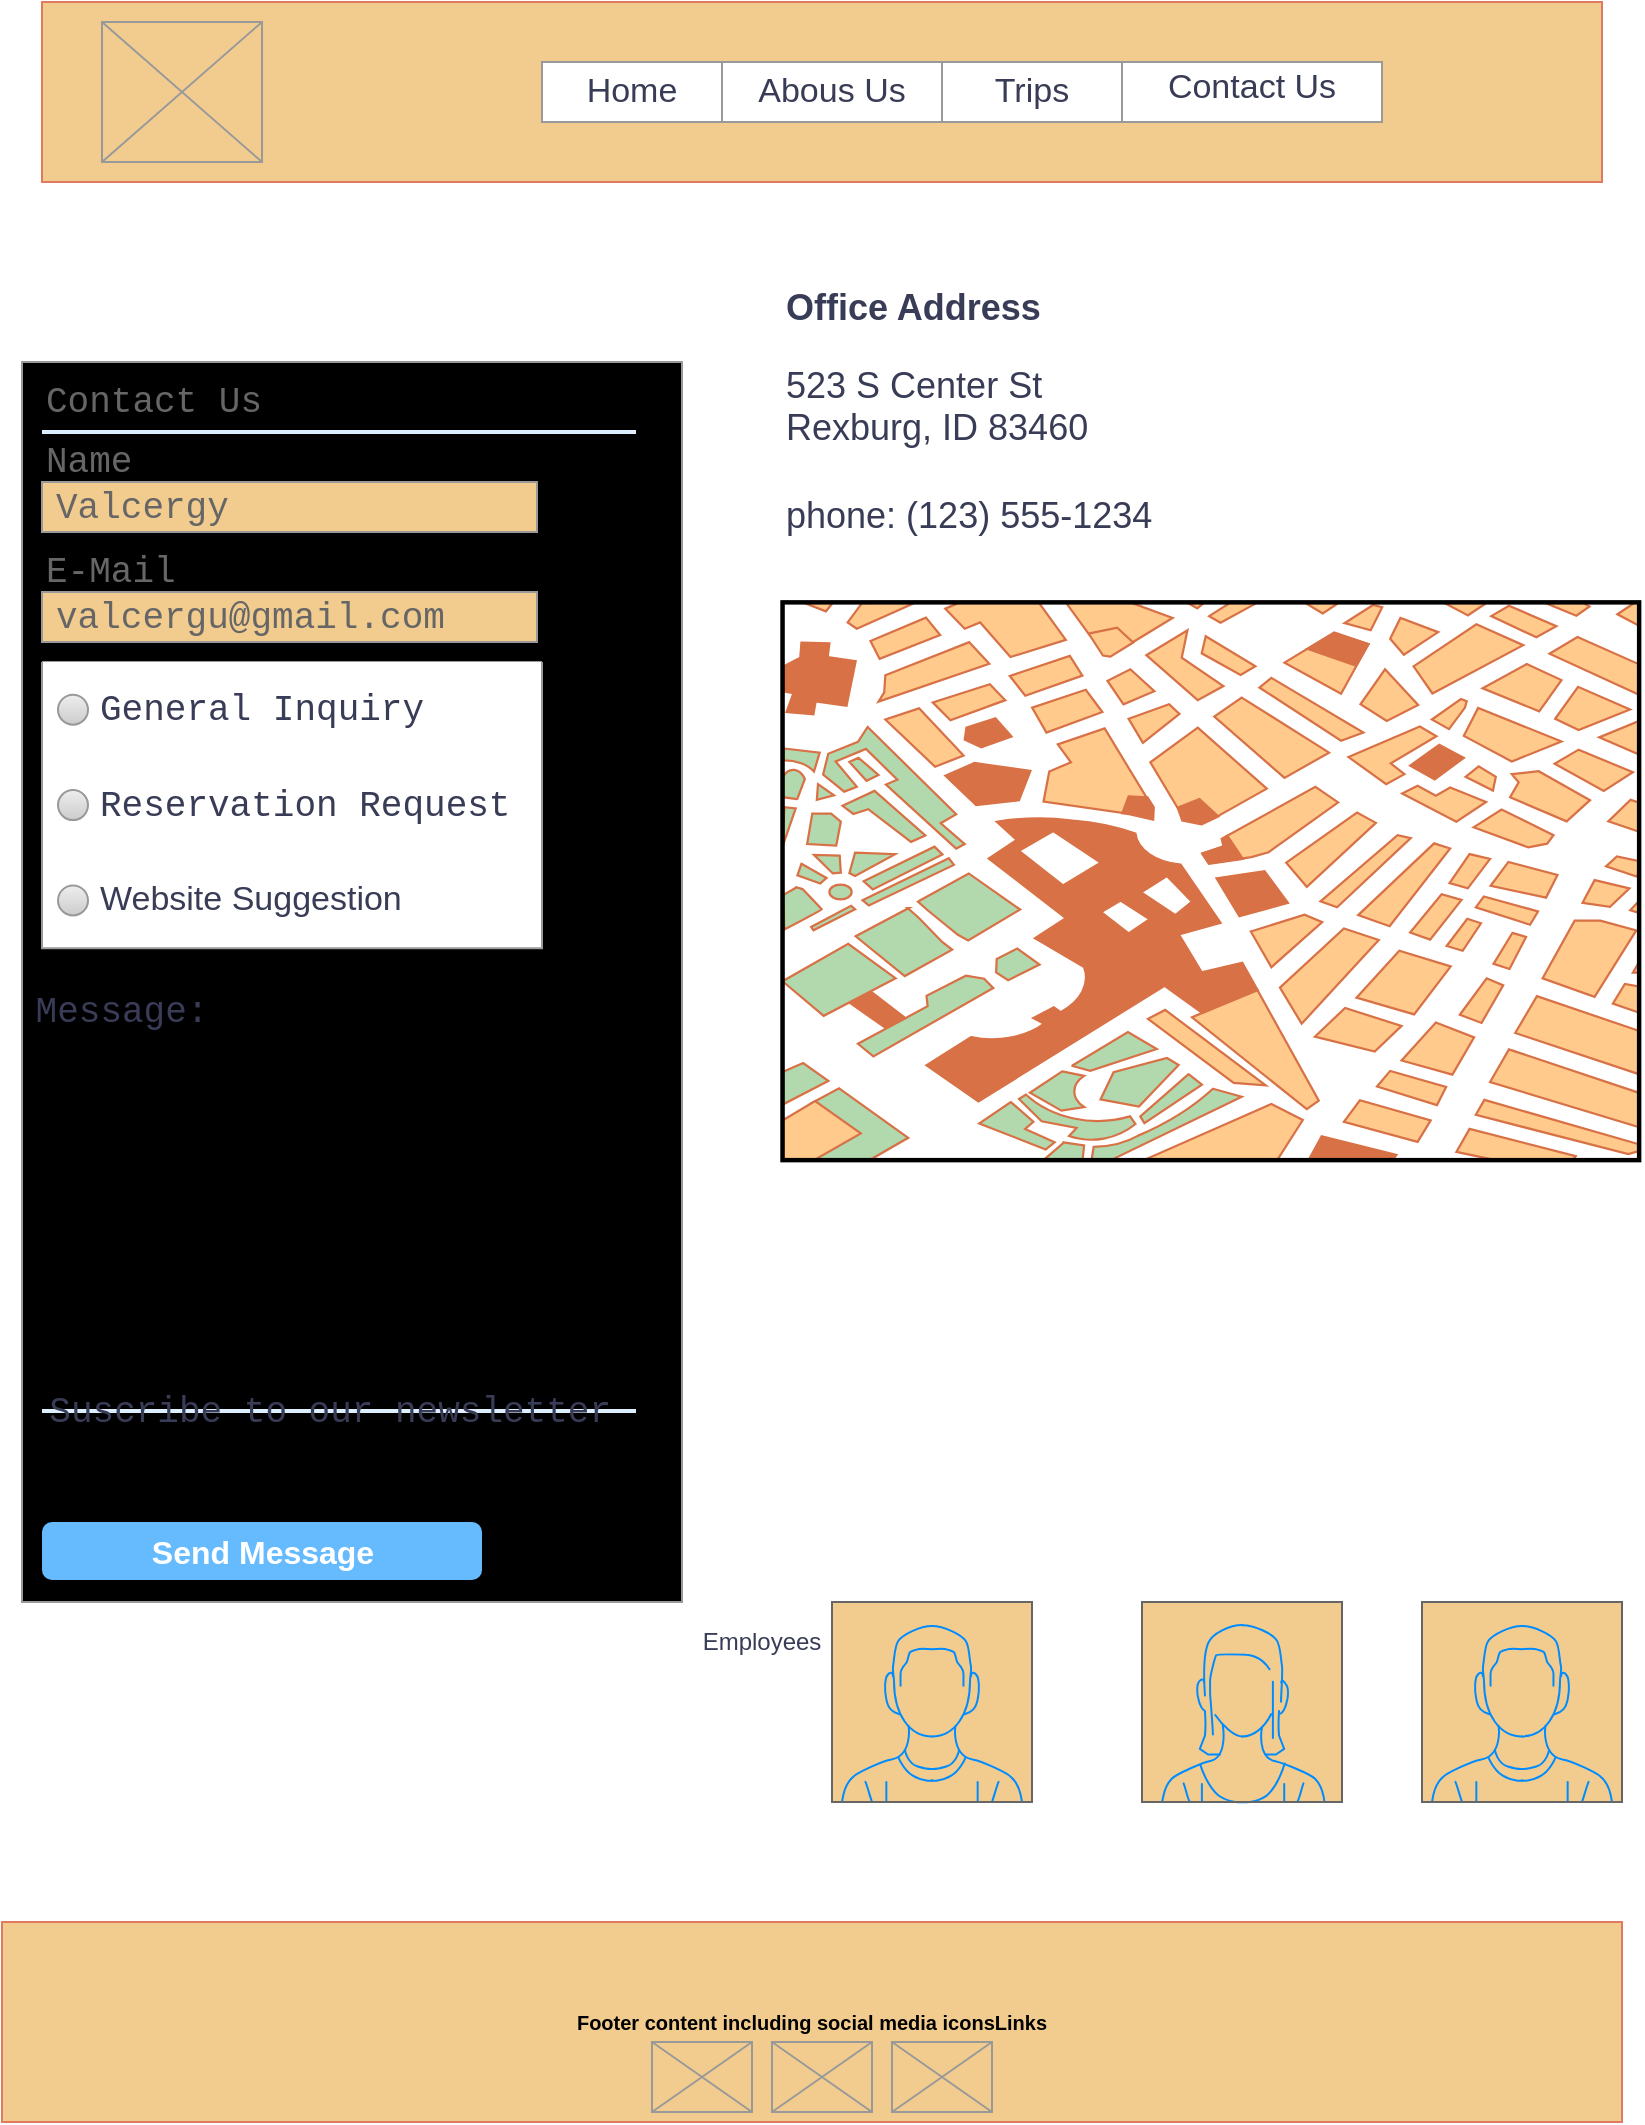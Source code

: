<mxfile version="26.0.15" pages="2">
  <diagram name="Page-1" id="F0a9ZSijTWrto23bqJ9x">
    <mxGraphModel dx="1034" dy="446" grid="1" gridSize="10" guides="1" tooltips="1" connect="1" arrows="1" fold="1" page="1" pageScale="1" pageWidth="850" pageHeight="1100" math="0" shadow="0">
      <root>
        <mxCell id="0" />
        <mxCell id="1" parent="0" />
        <mxCell id="xVKr9yr6u5Sa1HT3-dFN-95" value="" style="strokeWidth=1;shadow=0;dashed=0;align=center;html=1;shape=mxgraph.mockup.forms.rrect;rSize=0;strokeColor=#999999;fillColor=light-dark(#000000,#030303);fontColor=#393C56;" parent="1" vertex="1">
          <mxGeometry x="20" y="200" width="330" height="620" as="geometry" />
        </mxCell>
        <mxCell id="xVKr9yr6u5Sa1HT3-dFN-96" value="Contact Us" style="strokeWidth=1;shadow=0;dashed=0;align=center;html=1;shape=mxgraph.mockup.forms.anchor;fontSize=18;fontColor=#666666;align=left;resizeWidth=1;spacingLeft=0;strokeColor=#E07A5F;fillColor=#F2CC8F;fontFamily=Courier New;" parent="xVKr9yr6u5Sa1HT3-dFN-95" vertex="1">
          <mxGeometry width="165" height="20" relative="1" as="geometry">
            <mxPoint x="10" y="10" as="offset" />
          </mxGeometry>
        </mxCell>
        <mxCell id="xVKr9yr6u5Sa1HT3-dFN-97" value="" style="shape=line;strokeColor=#ddeeff;strokeWidth=2;html=1;resizeWidth=1;fontColor=#393C56;fillColor=#F2CC8F;fontFamily=Courier New;fontSize=18;" parent="xVKr9yr6u5Sa1HT3-dFN-95" vertex="1">
          <mxGeometry width="297" height="10" relative="1" as="geometry">
            <mxPoint x="10" y="30" as="offset" />
          </mxGeometry>
        </mxCell>
        <mxCell id="xVKr9yr6u5Sa1HT3-dFN-98" value="Name" style="strokeWidth=1;shadow=0;dashed=0;align=center;html=1;shape=mxgraph.mockup.forms.anchor;fontSize=18;fontColor=#666666;align=left;resizeWidth=1;spacingLeft=0;strokeColor=#E07A5F;fillColor=#F2CC8F;fontFamily=Courier New;" parent="xVKr9yr6u5Sa1HT3-dFN-95" vertex="1">
          <mxGeometry width="165" height="20" relative="1" as="geometry">
            <mxPoint x="10" y="40" as="offset" />
          </mxGeometry>
        </mxCell>
        <mxCell id="xVKr9yr6u5Sa1HT3-dFN-99" value="Valcergy" style="strokeWidth=1;shadow=0;dashed=0;align=center;html=1;shape=mxgraph.mockup.forms.rrect;rSize=0;strokeColor=#999999;fontColor=#666666;align=left;spacingLeft=5;resizeWidth=1;fillColor=light-dark(#F2CC8F,#121212);fontFamily=Courier New;fontSize=18;" parent="xVKr9yr6u5Sa1HT3-dFN-95" vertex="1">
          <mxGeometry width="247.5" height="25" relative="1" as="geometry">
            <mxPoint x="10" y="60" as="offset" />
          </mxGeometry>
        </mxCell>
        <mxCell id="xVKr9yr6u5Sa1HT3-dFN-100" value="E-Mail" style="strokeWidth=1;shadow=0;dashed=0;align=center;html=1;shape=mxgraph.mockup.forms.anchor;fontSize=18;fontColor=#666666;align=left;resizeWidth=1;spacingLeft=0;strokeColor=#E07A5F;fillColor=#F2CC8F;fontFamily=Courier New;" parent="xVKr9yr6u5Sa1HT3-dFN-95" vertex="1">
          <mxGeometry width="165" height="20" relative="1" as="geometry">
            <mxPoint x="10" y="95" as="offset" />
          </mxGeometry>
        </mxCell>
        <mxCell id="xVKr9yr6u5Sa1HT3-dFN-101" value="valcergu@gmail.com" style="strokeWidth=1;shadow=0;dashed=0;align=center;html=1;shape=mxgraph.mockup.forms.rrect;rSize=0;strokeColor=#999999;fontColor=#666666;align=left;spacingLeft=5;resizeWidth=1;fillColor=light-dark(#F2CC8F,#090909);fontFamily=Courier New;fontSize=18;" parent="xVKr9yr6u5Sa1HT3-dFN-95" vertex="1">
          <mxGeometry width="247.5" height="25" relative="1" as="geometry">
            <mxPoint x="10" y="115" as="offset" />
          </mxGeometry>
        </mxCell>
        <mxCell id="xVKr9yr6u5Sa1HT3-dFN-104" value="Suscribe to our newsletter&amp;nbsp;" style="shape=line;strokeColor=#ddeeff;strokeWidth=2;html=1;resizeWidth=1;fontColor=#393C56;fillColor=#F2CC8F;fontFamily=Courier New;fontSize=18;" parent="xVKr9yr6u5Sa1HT3-dFN-95" vertex="1">
          <mxGeometry y="1" width="297" height="31" relative="1" as="geometry">
            <mxPoint x="10" y="-111" as="offset" />
          </mxGeometry>
        </mxCell>
        <mxCell id="xVKr9yr6u5Sa1HT3-dFN-106" value="Send Message" style="strokeWidth=1;shadow=0;dashed=0;align=center;html=1;shape=mxgraph.mockup.forms.rrect;rSize=5;strokeColor=none;fontColor=#ffffff;fillColor=#66bbff;fontSize=16;fontStyle=1;" parent="xVKr9yr6u5Sa1HT3-dFN-95" vertex="1">
          <mxGeometry y="1" width="220" height="29" relative="1" as="geometry">
            <mxPoint x="10" y="-40" as="offset" />
          </mxGeometry>
        </mxCell>
        <mxCell id="xVKr9yr6u5Sa1HT3-dFN-108" value="" style="swimlane;strokeColor=#999999;swimlaneFillColor=#FFFFFF;fillColor=#ffffff;fontColor=#666666;fontStyle=0;childLayout=stackLayout;horizontal=1;startSize=0;horizontalStack=0;resizeParent=1;resizeParentMax=0;resizeLast=0;collapsible=0;marginBottom=0;whiteSpace=wrap;html=1;" parent="xVKr9yr6u5Sa1HT3-dFN-95" vertex="1">
          <mxGeometry x="10" y="149.998" width="250" height="143.077" as="geometry" />
        </mxCell>
        <mxCell id="xVKr9yr6u5Sa1HT3-dFN-109" value="General Inquiry" style="text;strokeColor=none;align=left;verticalAlign=middle;spacingLeft=27;spacingRight=10;overflow=hidden;points=[[0,0.5],[1,0.5]];portConstraint=eastwest;rotatable=0;whiteSpace=wrap;html=1;fillColor=none;fontColor=#393C56;fontSize=18;fontFamily=Courier New;" parent="xVKr9yr6u5Sa1HT3-dFN-108" vertex="1">
          <mxGeometry width="250" height="47.692" as="geometry" />
        </mxCell>
        <mxCell id="xVKr9yr6u5Sa1HT3-dFN-110" value="" style="shape=ellipse;resizable=0;fillColor=#EEEEEE;strokeColor=#999999;gradientColor=#cccccc;html=1;fontColor=#393C56;fontFamily=Courier New;fontSize=18;" parent="xVKr9yr6u5Sa1HT3-dFN-109" vertex="1">
          <mxGeometry y="0.5" width="15" height="15" relative="1" as="geometry">
            <mxPoint x="8" y="-7.5" as="offset" />
          </mxGeometry>
        </mxCell>
        <mxCell id="xVKr9yr6u5Sa1HT3-dFN-111" value="Reservation Request" style="text;strokeColor=none;align=left;verticalAlign=middle;spacingLeft=27;spacingRight=10;overflow=hidden;points=[[0,0.5],[1,0.5]];portConstraint=eastwest;rotatable=0;whiteSpace=wrap;html=1;rSize=5;fillColor=none;fontColor=#393C56;fontSize=18;fontFamily=Courier New;" parent="xVKr9yr6u5Sa1HT3-dFN-108" vertex="1">
          <mxGeometry y="47.692" width="250" height="47.692" as="geometry" />
        </mxCell>
        <mxCell id="xVKr9yr6u5Sa1HT3-dFN-112" value="" style="shape=ellipse;resizable=0;fillColor=#EEEEEE;strokeColor=#999999;gradientColor=#cccccc;html=1;fontColor=#393C56;fontFamily=Courier New;fontSize=18;" parent="xVKr9yr6u5Sa1HT3-dFN-111" vertex="1">
          <mxGeometry y="0.5" width="15" height="15" relative="1" as="geometry">
            <mxPoint x="8" y="-7.5" as="offset" />
          </mxGeometry>
        </mxCell>
        <mxCell id="xVKr9yr6u5Sa1HT3-dFN-118" value="Website Suggestion" style="text;strokeColor=none;align=left;verticalAlign=middle;spacingLeft=27;spacingRight=10;overflow=hidden;points=[[0,0.5],[1,0.5]];portConstraint=eastwest;rotatable=0;whiteSpace=wrap;html=1;rSize=5;fillColor=none;fontColor=#393C56;fontSize=17;" parent="xVKr9yr6u5Sa1HT3-dFN-108" vertex="1">
          <mxGeometry y="95.385" width="250" height="47.692" as="geometry" />
        </mxCell>
        <mxCell id="xVKr9yr6u5Sa1HT3-dFN-119" value="" style="shape=ellipse;resizable=0;fillColor=#EEEEEE;strokeColor=#999999;gradientColor=#cccccc;html=1;fontColor=#393C56;fontFamily=Courier New;fontSize=18;" parent="xVKr9yr6u5Sa1HT3-dFN-118" vertex="1">
          <mxGeometry y="0.5" width="15" height="15" relative="1" as="geometry">
            <mxPoint x="8" y="-7.5" as="offset" />
          </mxGeometry>
        </mxCell>
        <mxCell id="xVKr9yr6u5Sa1HT3-dFN-127" value="&lt;font face=&quot;Courier New&quot; style=&quot;font-size: 18px;&quot;&gt;Message:&lt;/font&gt;" style="text;html=1;align=center;verticalAlign=middle;whiteSpace=wrap;rounded=0;fontColor=#393C56;" parent="xVKr9yr6u5Sa1HT3-dFN-95" vertex="1">
          <mxGeometry x="10" y="310" width="80" height="30" as="geometry" />
        </mxCell>
        <mxCell id="xVKr9yr6u5Sa1HT3-dFN-132" value="" style="rounded=0;whiteSpace=wrap;html=1;strokeColor=light-dark(#000000,#351FFF);fontColor=#393C56;fillColor=light-dark(#000000,#030303);" parent="xVKr9yr6u5Sa1HT3-dFN-95" vertex="1">
          <mxGeometry x="10" y="340.004" width="300" height="157.875" as="geometry" />
        </mxCell>
        <mxCell id="xVKr9yr6u5Sa1HT3-dFN-122" value="" style="verticalLabelPosition=bottom;shadow=0;dashed=0;align=center;html=1;verticalAlign=top;strokeWidth=1;shape=mxgraph.mockup.misc.map;strokeColor=#E07A5F;fontColor=#393C56;fillColor=#F2CC8F;" parent="1" vertex="1">
          <mxGeometry x="400" y="320" width="430" height="280" as="geometry" />
        </mxCell>
        <mxCell id="xVKr9yr6u5Sa1HT3-dFN-123" value="&lt;h1 style=&quot;margin-top: 0px;&quot;&gt;&lt;font style=&quot;font-size: 18px;&quot;&gt;Office Address&lt;/font&gt;&lt;/h1&gt;&lt;div&gt;&lt;font style=&quot;font-size: 18px;&quot;&gt;523 S Center St&lt;/font&gt;&lt;/div&gt;&lt;div&gt;&lt;font style=&quot;font-size: 18px;&quot;&gt;Rexburg, ID 83460&lt;/font&gt;&lt;/div&gt;&lt;div&gt;&lt;font style=&quot;font-size: 18px;&quot;&gt;&lt;br&gt;&lt;/font&gt;&lt;/div&gt;&lt;div&gt;&lt;font style=&quot;font-size: 18px;&quot;&gt;phone: (123) 555-1234&lt;/font&gt;&lt;/div&gt;" style="text;html=1;whiteSpace=wrap;overflow=hidden;rounded=0;fontColor=#393C56;" parent="1" vertex="1">
          <mxGeometry x="400" y="150" width="260" height="140" as="geometry" />
        </mxCell>
        <mxCell id="xVKr9yr6u5Sa1HT3-dFN-124" value="" style="verticalLabelPosition=bottom;shadow=0;dashed=0;align=center;html=1;verticalAlign=top;strokeWidth=1;shape=mxgraph.mockup.containers.userMale;strokeColor=#666666;strokeColor2=#008cff;fontColor=#393C56;fillColor=light-dark(#F2CC8F,#FBBAFF);" parent="1" vertex="1">
          <mxGeometry x="425" y="820" width="100" height="100" as="geometry" />
        </mxCell>
        <mxCell id="xVKr9yr6u5Sa1HT3-dFN-125" value="" style="verticalLabelPosition=bottom;shadow=0;dashed=0;align=center;html=1;verticalAlign=top;strokeWidth=1;shape=mxgraph.mockup.containers.userFemale;strokeColor=#666666;strokeColor2=#008cff;fontColor=#393C56;fillColor=light-dark(#F2CC8F,#FFACF4);" parent="1" vertex="1">
          <mxGeometry x="580" y="820" width="100" height="100" as="geometry" />
        </mxCell>
        <mxCell id="xVKr9yr6u5Sa1HT3-dFN-126" value="" style="verticalLabelPosition=bottom;shadow=0;dashed=0;align=center;html=1;verticalAlign=top;strokeWidth=1;shape=mxgraph.mockup.containers.userMale;strokeColor=#666666;strokeColor2=#008cff;fontColor=#393C56;fillColor=light-dark(#F2CC8F,#FFD1F8);" parent="1" vertex="1">
          <mxGeometry x="720" y="820" width="100" height="100" as="geometry" />
        </mxCell>
        <mxCell id="xVKr9yr6u5Sa1HT3-dFN-133" value="Employees" style="text;html=1;align=center;verticalAlign=middle;whiteSpace=wrap;rounded=0;fontColor=#393C56;" parent="1" vertex="1">
          <mxGeometry x="360" y="820" width="60" height="40" as="geometry" />
        </mxCell>
        <mxCell id="GMf8llo1THZVuI4ThK8o-2" value="" style="group" vertex="1" connectable="0" parent="1">
          <mxGeometry x="30" y="20" width="780" height="90" as="geometry" />
        </mxCell>
        <mxCell id="xVKr9yr6u5Sa1HT3-dFN-73" value="" style="rounded=0;whiteSpace=wrap;html=1;fillColor=light-dark(#F2CC8F,#FFACE3);fontColor=#393C56;strokeColor=light-dark(#E07A5F,#FFA5EB);labelBackgroundColor=none;" parent="GMf8llo1THZVuI4ThK8o-2" vertex="1">
          <mxGeometry width="780" height="90" as="geometry" />
        </mxCell>
        <mxCell id="xVKr9yr6u5Sa1HT3-dFN-76" value="" style="swimlane;shape=mxgraph.bootstrap.anchor;strokeColor=#999999;fillColor=#ffffff;fontColor=#666666;childLayout=stackLayout;horizontal=0;startSize=0;horizontalStack=1;resizeParent=1;resizeParentMax=0;resizeLast=0;collapsible=0;marginBottom=0;whiteSpace=wrap;html=1;" parent="GMf8llo1THZVuI4ThK8o-2" vertex="1">
          <mxGeometry x="250" y="30" width="420" height="30" as="geometry" />
        </mxCell>
        <mxCell id="xVKr9yr6u5Sa1HT3-dFN-77" value="Home" style="text;strokeColor=inherit;align=center;verticalAlign=middle;spacingLeft=10;spacingRight=10;overflow=hidden;points=[[0,0.5],[1,0.5]];portConstraint=eastwest;rotatable=0;whiteSpace=wrap;html=1;fillColor=inherit;fontColor=#393C56;fontSize=17;" parent="xVKr9yr6u5Sa1HT3-dFN-76" vertex="1">
          <mxGeometry width="90" height="30" as="geometry" />
        </mxCell>
        <mxCell id="xVKr9yr6u5Sa1HT3-dFN-78" value="Abous Us" style="text;strokeColor=inherit;align=center;verticalAlign=middle;spacingLeft=10;spacingRight=10;overflow=hidden;points=[[0,0.5],[1,0.5]];portConstraint=eastwest;rotatable=0;whiteSpace=wrap;html=1;fillColor=inherit;fontColor=#393C56;fontSize=17;" parent="xVKr9yr6u5Sa1HT3-dFN-76" vertex="1">
          <mxGeometry x="90" width="110" height="30" as="geometry" />
        </mxCell>
        <mxCell id="xVKr9yr6u5Sa1HT3-dFN-79" value="Trips" style="text;strokeColor=inherit;align=center;verticalAlign=middle;spacingLeft=10;spacingRight=10;overflow=hidden;points=[[0,0.5],[1,0.5]];portConstraint=eastwest;rotatable=0;whiteSpace=wrap;html=1;fillColor=inherit;fontColor=#393C56;fontSize=17;" parent="xVKr9yr6u5Sa1HT3-dFN-76" vertex="1">
          <mxGeometry x="200" width="90" height="30" as="geometry" />
        </mxCell>
        <mxCell id="xVKr9yr6u5Sa1HT3-dFN-80" value="Contact Us&lt;div&gt;&lt;br&gt;&lt;/div&gt;" style="text;strokeColor=inherit;align=center;verticalAlign=middle;spacingLeft=10;spacingRight=10;overflow=hidden;points=[[0,0.5],[1,0.5]];portConstraint=eastwest;rotatable=0;whiteSpace=wrap;html=1;fillColor=inherit;fontColor=#393C56;fontSize=17;" parent="xVKr9yr6u5Sa1HT3-dFN-76" vertex="1">
          <mxGeometry x="290" width="130" height="30" as="geometry" />
        </mxCell>
        <mxCell id="xVKr9yr6u5Sa1HT3-dFN-91" value="" style="verticalLabelPosition=bottom;shadow=0;dashed=0;align=center;html=1;verticalAlign=top;strokeWidth=1;shape=mxgraph.mockup.graphics.simpleIcon;strokeColor=#999999;fontColor=#393C56;fillColor=light-dark(#F2CC8F,#040404);" parent="GMf8llo1THZVuI4ThK8o-2" vertex="1">
          <mxGeometry x="30" y="10" width="80" height="70" as="geometry" />
        </mxCell>
        <mxCell id="nHwyJXWA93hQnR9qDRQE-3" value="" style="group" vertex="1" connectable="0" parent="1">
          <mxGeometry x="10" y="980" width="810" height="100" as="geometry" />
        </mxCell>
        <mxCell id="xVKr9yr6u5Sa1HT3-dFN-84" value="&lt;div&gt;&lt;b&gt;Footer content including social media iconsLinks&lt;/b&gt;&lt;/div&gt;" style="rounded=0;whiteSpace=wrap;html=1;strokeColor=#E07A5F;fontColor=light-dark(#000000,#030303);fillColor=light-dark(#F2CC8F,#FF99FF);fontSize=10;" parent="nHwyJXWA93hQnR9qDRQE-3" vertex="1">
          <mxGeometry width="810" height="100" as="geometry" />
        </mxCell>
        <mxCell id="GMf8llo1THZVuI4ThK8o-1" value="" style="group" vertex="1" connectable="0" parent="nHwyJXWA93hQnR9qDRQE-3">
          <mxGeometry x="325" y="60" width="170" height="35" as="geometry" />
        </mxCell>
        <mxCell id="xVKr9yr6u5Sa1HT3-dFN-88" value="" style="verticalLabelPosition=bottom;shadow=0;dashed=0;align=center;html=1;verticalAlign=top;strokeWidth=1;shape=mxgraph.mockup.graphics.simpleIcon;strokeColor=#999999;fontColor=#393C56;fillColor=light-dark(#F2CC8F,#0D0D0D);" parent="GMf8llo1THZVuI4ThK8o-1" vertex="1">
          <mxGeometry x="60" width="50" height="35" as="geometry" />
        </mxCell>
        <mxCell id="xVKr9yr6u5Sa1HT3-dFN-89" value="" style="verticalLabelPosition=bottom;shadow=0;dashed=0;align=center;html=1;verticalAlign=top;strokeWidth=1;shape=mxgraph.mockup.graphics.simpleIcon;strokeColor=#999999;fontColor=#393C56;fillColor=light-dark(#F2CC8F,#1A1A1A);" parent="GMf8llo1THZVuI4ThK8o-1" vertex="1">
          <mxGeometry width="50" height="35" as="geometry" />
        </mxCell>
        <mxCell id="xVKr9yr6u5Sa1HT3-dFN-90" value="" style="verticalLabelPosition=bottom;shadow=0;dashed=0;align=center;html=1;verticalAlign=top;strokeWidth=1;shape=mxgraph.mockup.graphics.simpleIcon;strokeColor=#999999;fontColor=#393C56;fillColor=light-dark(#F2CC8F,#060606);" parent="GMf8llo1THZVuI4ThK8o-1" vertex="1">
          <mxGeometry x="120" width="50" height="35" as="geometry" />
        </mxCell>
      </root>
    </mxGraphModel>
  </diagram>
  <diagram id="KdjmpKtzzPMHThaQxwKI" name="trips">
    <mxGraphModel dx="1033" dy="446" grid="1" gridSize="10" guides="1" tooltips="1" connect="1" arrows="1" fold="1" page="1" pageScale="1" pageWidth="850" pageHeight="1100" math="0" shadow="0">
      <root>
        <mxCell id="0" />
        <mxCell id="1" parent="0" />
        <mxCell id="hFwgbDUfnu4IQPn4ebph-1" value="" style="group" vertex="1" connectable="0" parent="1">
          <mxGeometry x="30" y="20" width="780" height="90" as="geometry" />
        </mxCell>
        <mxCell id="hFwgbDUfnu4IQPn4ebph-2" value="" style="rounded=0;whiteSpace=wrap;html=1;fillColor=light-dark(#F2CC8F,#FFACE3);fontColor=#393C56;strokeColor=light-dark(#E07A5F,#FFA5EB);labelBackgroundColor=none;" vertex="1" parent="hFwgbDUfnu4IQPn4ebph-1">
          <mxGeometry width="780" height="90" as="geometry" />
        </mxCell>
        <mxCell id="hFwgbDUfnu4IQPn4ebph-3" value="" style="swimlane;shape=mxgraph.bootstrap.anchor;strokeColor=#999999;fillColor=#ffffff;fontColor=#666666;childLayout=stackLayout;horizontal=0;startSize=0;horizontalStack=1;resizeParent=1;resizeParentMax=0;resizeLast=0;collapsible=0;marginBottom=0;whiteSpace=wrap;html=1;" vertex="1" parent="hFwgbDUfnu4IQPn4ebph-1">
          <mxGeometry x="250" y="30" width="420" height="30" as="geometry" />
        </mxCell>
        <mxCell id="hFwgbDUfnu4IQPn4ebph-4" value="Home" style="text;strokeColor=inherit;align=center;verticalAlign=middle;spacingLeft=10;spacingRight=10;overflow=hidden;points=[[0,0.5],[1,0.5]];portConstraint=eastwest;rotatable=0;whiteSpace=wrap;html=1;fillColor=inherit;fontColor=#393C56;fontSize=17;" vertex="1" parent="hFwgbDUfnu4IQPn4ebph-3">
          <mxGeometry width="90" height="30" as="geometry" />
        </mxCell>
        <mxCell id="hFwgbDUfnu4IQPn4ebph-5" value="Abous Us" style="text;strokeColor=inherit;align=center;verticalAlign=middle;spacingLeft=10;spacingRight=10;overflow=hidden;points=[[0,0.5],[1,0.5]];portConstraint=eastwest;rotatable=0;whiteSpace=wrap;html=1;fillColor=inherit;fontColor=#393C56;fontSize=17;" vertex="1" parent="hFwgbDUfnu4IQPn4ebph-3">
          <mxGeometry x="90" width="110" height="30" as="geometry" />
        </mxCell>
        <mxCell id="hFwgbDUfnu4IQPn4ebph-6" value="Trips" style="text;strokeColor=inherit;align=center;verticalAlign=middle;spacingLeft=10;spacingRight=10;overflow=hidden;points=[[0,0.5],[1,0.5]];portConstraint=eastwest;rotatable=0;whiteSpace=wrap;html=1;fillColor=inherit;fontColor=#393C56;fontSize=17;" vertex="1" parent="hFwgbDUfnu4IQPn4ebph-3">
          <mxGeometry x="200" width="90" height="30" as="geometry" />
        </mxCell>
        <mxCell id="hFwgbDUfnu4IQPn4ebph-7" value="Contact Us&lt;div&gt;&lt;br&gt;&lt;/div&gt;" style="text;strokeColor=inherit;align=center;verticalAlign=middle;spacingLeft=10;spacingRight=10;overflow=hidden;points=[[0,0.5],[1,0.5]];portConstraint=eastwest;rotatable=0;whiteSpace=wrap;html=1;fillColor=inherit;fontColor=#393C56;fontSize=17;" vertex="1" parent="hFwgbDUfnu4IQPn4ebph-3">
          <mxGeometry x="290" width="130" height="30" as="geometry" />
        </mxCell>
        <mxCell id="hFwgbDUfnu4IQPn4ebph-8" value="" style="verticalLabelPosition=bottom;shadow=0;dashed=0;align=center;html=1;verticalAlign=top;strokeWidth=1;shape=mxgraph.mockup.graphics.simpleIcon;strokeColor=#999999;fontColor=#393C56;fillColor=light-dark(#F2CC8F,#040404);" vertex="1" parent="hFwgbDUfnu4IQPn4ebph-1">
          <mxGeometry x="30" y="10" width="80" height="70" as="geometry" />
        </mxCell>
        <mxCell id="82TyVXRPf8ZYdx59g4k8-1" value="" style="group" vertex="1" connectable="0" parent="1">
          <mxGeometry x="10" y="980" width="810" height="165" as="geometry" />
        </mxCell>
        <mxCell id="82TyVXRPf8ZYdx59g4k8-155" value="" style="group" vertex="1" connectable="0" parent="82TyVXRPf8ZYdx59g4k8-1">
          <mxGeometry x="10" y="10" width="810" height="110" as="geometry" />
        </mxCell>
        <mxCell id="82TyVXRPf8ZYdx59g4k8-2" value="&lt;div&gt;&lt;br&gt;&lt;/div&gt;&lt;div&gt;&lt;b style=&quot;background-color: transparent; color: light-dark(rgb(0, 0, 0), rgb(3, 3, 3));&quot;&gt;&lt;br&gt;&lt;/b&gt;&lt;/div&gt;&lt;div&gt;&lt;b style=&quot;background-color: transparent; color: light-dark(rgb(0, 0, 0), rgb(3, 3, 3));&quot;&gt;&lt;br&gt;&lt;/b&gt;&lt;/div&gt;&lt;div&gt;&lt;b style=&quot;background-color: transparent; color: light-dark(rgb(0, 0, 0), rgb(3, 3, 3));&quot;&gt;&lt;br&gt;&lt;/b&gt;&lt;/div&gt;&lt;div&gt;&lt;b style=&quot;background-color: transparent; color: light-dark(rgb(0, 0, 0), rgb(3, 3, 3));&quot;&gt;&lt;br&gt;&lt;/b&gt;&lt;/div&gt;&lt;div&gt;&lt;b style=&quot;background-color: transparent; color: light-dark(rgb(0, 0, 0), rgb(3, 3, 3));&quot;&gt;&lt;br&gt;&lt;/b&gt;&lt;/div&gt;&lt;div&gt;&lt;b&gt;Footer content including social media links&lt;/b&gt;&lt;/div&gt;" style="rounded=0;whiteSpace=wrap;html=1;strokeColor=#E07A5F;fontColor=light-dark(#000000,#030303);fillColor=light-dark(#F2CC8F,#FF99FF);fontSize=10;" vertex="1" parent="82TyVXRPf8ZYdx59g4k8-155">
          <mxGeometry y="10" width="810" height="110" as="geometry" />
        </mxCell>
        <mxCell id="82TyVXRPf8ZYdx59g4k8-8" value="" style="verticalLabelPosition=bottom;shadow=0;dashed=0;align=center;html=1;verticalAlign=top;strokeWidth=1;shape=mxgraph.mockup.graphics.simpleIcon;strokeColor=#999999;" vertex="1" parent="82TyVXRPf8ZYdx59g4k8-155">
          <mxGeometry x="480" y="30" width="50" height="39.83" as="geometry" />
        </mxCell>
        <mxCell id="82TyVXRPf8ZYdx59g4k8-142" value="" style="group" vertex="1" connectable="0" parent="82TyVXRPf8ZYdx59g4k8-155">
          <mxGeometry x="290" y="30" width="175" height="39.828" as="geometry" />
        </mxCell>
        <mxCell id="82TyVXRPf8ZYdx59g4k8-143" value="" style="verticalLabelPosition=bottom;shadow=0;dashed=0;align=center;html=1;verticalAlign=top;strokeWidth=1;shape=mxgraph.mockup.graphics.simpleIcon;strokeColor=#999999;fontColor=#393C56;fillColor=light-dark(#F2CC8F,#0D0D0D);" vertex="1" parent="82TyVXRPf8ZYdx59g4k8-142">
          <mxGeometry x="61.765" width="51.471" height="39.828" as="geometry" />
        </mxCell>
        <mxCell id="82TyVXRPf8ZYdx59g4k8-144" value="" style="verticalLabelPosition=bottom;shadow=0;dashed=0;align=center;html=1;verticalAlign=top;strokeWidth=1;shape=mxgraph.mockup.graphics.simpleIcon;strokeColor=#999999;fontColor=#393C56;fillColor=light-dark(#F2CC8F,#1A1A1A);" vertex="1" parent="82TyVXRPf8ZYdx59g4k8-142">
          <mxGeometry width="51.471" height="39.828" as="geometry" />
        </mxCell>
        <mxCell id="82TyVXRPf8ZYdx59g4k8-145" value="" style="verticalLabelPosition=bottom;shadow=0;dashed=0;align=center;html=1;verticalAlign=top;strokeWidth=1;shape=mxgraph.mockup.graphics.simpleIcon;strokeColor=#999999;fontColor=#393C56;fillColor=light-dark(#F2CC8F,#060606);" vertex="1" parent="82TyVXRPf8ZYdx59g4k8-142">
          <mxGeometry x="123.529" width="51.471" height="39.828" as="geometry" />
        </mxCell>
        <mxCell id="82TyVXRPf8ZYdx59g4k8-7" value="&lt;h1&gt;&lt;font style=&quot;font-size: 17px;&quot; face=&quot;Helvetica&quot;&gt;Have some great aventures with us!&lt;/font&gt;&lt;/h1&gt;" style="text;html=1;align=center;verticalAlign=middle;whiteSpace=wrap;rounded=0;" vertex="1" parent="1">
          <mxGeometry x="210" y="120" width="390" height="70" as="geometry" />
        </mxCell>
        <mxCell id="82TyVXRPf8ZYdx59g4k8-23" value="" style="strokeWidth=1;shadow=0;dashed=0;align=center;html=1;shape=mxgraph.mockup.forms.rrect;rSize=0;strokeColor=#999999;fillColor=#ffffff;" vertex="1" parent="1">
          <mxGeometry x="20" y="190" width="110" height="30" as="geometry" />
        </mxCell>
        <mxCell id="82TyVXRPf8ZYdx59g4k8-24" value="" style="strokeWidth=1;shadow=0;dashed=0;align=center;html=1;shape=mxgraph.mockup.forms.anchor;fontSize=12;fontColor=#666666;align=left;resizeWidth=1;spacingLeft=0;" vertex="1" parent="82TyVXRPf8ZYdx59g4k8-23">
          <mxGeometry width="55" height="20" relative="1" as="geometry">
            <mxPoint x="10" y="10" as="offset" />
          </mxGeometry>
        </mxCell>
        <mxCell id="82TyVXRPf8ZYdx59g4k8-26" value="" style="strokeWidth=1;shadow=0;dashed=0;align=center;html=1;shape=mxgraph.mockup.forms.anchor;fontSize=12;fontColor=#9999ff;align=left;spacingLeft=0;fontStyle=4;resizeWidth=1;" vertex="1" parent="82TyVXRPf8ZYdx59g4k8-23">
          <mxGeometry y="1" width="82.5" height="20" relative="1" as="geometry">
            <mxPoint x="10" y="-110" as="offset" />
          </mxGeometry>
        </mxCell>
        <mxCell id="82TyVXRPf8ZYdx59g4k8-27" value="" style="strokeWidth=1;shadow=0;dashed=0;align=center;html=1;shape=mxgraph.mockup.forms.anchor;fontSize=12;fontColor=#666666;align=left;spacingLeft=0;resizeWidth=1;" vertex="1" parent="82TyVXRPf8ZYdx59g4k8-23">
          <mxGeometry y="1" width="82.5" height="20" relative="1" as="geometry">
            <mxPoint x="10" y="-70" as="offset" />
          </mxGeometry>
        </mxCell>
        <mxCell id="82TyVXRPf8ZYdx59g4k8-28" value="&lt;font&gt;Contact Us&lt;/font&gt;" style="strokeWidth=1;shadow=0;dashed=0;align=center;html=1;shape=mxgraph.mockup.forms.rrect;rSize=5;strokeColor=none;fontColor=#ffffff;fillColor=#66bbff;fontSize=16;fontStyle=1;" vertex="1" parent="82TyVXRPf8ZYdx59g4k8-23">
          <mxGeometry y="1" width="110" height="30" relative="1" as="geometry">
            <mxPoint y="-30" as="offset" />
          </mxGeometry>
        </mxCell>
        <UserObject label="&lt;div&gt;&lt;font&gt;&lt;span&gt;&lt;br&gt;&lt;/span&gt;&lt;/font&gt;&lt;/div&gt;&lt;div&gt;&lt;span&gt;&lt;span&gt;Amazon adventure&lt;/span&gt;&lt;/span&gt;&lt;/div&gt;&lt;div&gt;&lt;font&gt;&lt;span&gt;&lt;br&gt;&lt;/span&gt;&lt;/font&gt;&lt;/div&gt;&lt;div&gt;&lt;font&gt;&lt;span&gt;&lt;br&gt;&lt;/span&gt;&lt;/font&gt;&lt;/div&gt;&lt;div&gt;&lt;font&gt;&lt;span&gt;&lt;br&gt;&lt;/span&gt;&lt;/font&gt;&lt;/div&gt;&lt;div&gt;&lt;font&gt;&lt;span&gt;&lt;br&gt;&lt;/span&gt;&lt;/font&gt;&lt;/div&gt;&lt;div&gt;&lt;font&gt;&lt;span&gt;&lt;br&gt;&lt;/span&gt;&lt;/font&gt;&lt;/div&gt;&lt;div&gt;&lt;font&gt;&lt;span&gt;&lt;br&gt;&lt;/span&gt;&lt;/font&gt;&lt;/div&gt;&lt;div&gt;&lt;font&gt;&lt;span&gt;&lt;br&gt;&lt;/span&gt;&lt;/font&gt;&lt;/div&gt;&lt;div&gt;&lt;font&gt;&lt;span&gt;&lt;br&gt;&lt;/span&gt;&lt;/font&gt;&lt;/div&gt;&lt;div&gt;&lt;br&gt;&lt;/div&gt;&lt;div&gt;&lt;br&gt;&lt;/div&gt;&lt;div&gt;&lt;br&gt;&lt;/div&gt;&lt;div&gt;&lt;br&gt;&lt;/div&gt;&lt;div&gt;&lt;br&gt;&lt;/div&gt;&lt;div&gt;&lt;br&gt;&lt;/div&gt;&lt;div&gt;&lt;br&gt;&lt;/div&gt;&lt;div&gt;&lt;font&gt;&lt;span&gt;&lt;br&gt;&lt;/span&gt;&lt;/font&gt;&lt;/div&gt;&lt;div&gt;&lt;font&gt;&lt;span&gt;&lt;br&gt;&lt;/span&gt;&lt;/font&gt;&lt;/div&gt;&lt;div&gt;&lt;font&gt;&lt;span&gt;&lt;br&gt;&lt;/span&gt;&lt;/font&gt;&lt;/div&gt;&lt;div&gt;&lt;font&gt;&lt;span&gt;Description of the trip including a summary&amp;nbsp;&lt;/span&gt;&lt;/font&gt;&lt;/div&gt;&lt;div&gt;&lt;font&gt;&lt;span&gt;about it, duration and price.&lt;/span&gt;&lt;/font&gt;&lt;/div&gt;" id="82TyVXRPf8ZYdx59g4k8-29">
          <mxCell style="shape=ext;double=1;rounded=0;whiteSpace=wrap;html=1;fontSize=10;fontStyle=3;fontFamily=Comic Sans MS;" vertex="1" parent="1">
            <mxGeometry x="20" y="230" width="360" height="310" as="geometry" />
          </mxCell>
        </UserObject>
        <UserObject label="&lt;div&gt;&lt;br&gt;&lt;/div&gt;&lt;div&gt;&lt;div&gt;&lt;font&gt;&lt;span&gt;&lt;br&gt;&lt;/span&gt;&lt;/font&gt;&lt;/div&gt;&lt;div&gt;&lt;font&gt;&lt;span&gt;Machu Picchu Trek&lt;/span&gt;&lt;/font&gt;&lt;/div&gt;&lt;div&gt;&lt;font&gt;&lt;span&gt;&lt;br&gt;&lt;/span&gt;&lt;/font&gt;&lt;/div&gt;&lt;div&gt;&lt;font&gt;&lt;span&gt;&lt;br&gt;&lt;/span&gt;&lt;/font&gt;&lt;/div&gt;&lt;div&gt;&lt;font&gt;&lt;span&gt;&lt;br&gt;&lt;/span&gt;&lt;/font&gt;&lt;/div&gt;&lt;div&gt;&lt;font&gt;&lt;span&gt;&lt;br&gt;&lt;/span&gt;&lt;/font&gt;&lt;/div&gt;&lt;div&gt;&lt;font&gt;&lt;span&gt;&lt;br&gt;&lt;/span&gt;&lt;/font&gt;&lt;/div&gt;&lt;div&gt;&lt;font&gt;&lt;span&gt;&lt;br&gt;&lt;/span&gt;&lt;/font&gt;&lt;/div&gt;&lt;div&gt;&lt;font&gt;&lt;span&gt;&lt;br&gt;&lt;/span&gt;&lt;/font&gt;&lt;/div&gt;&lt;div&gt;&lt;font&gt;&lt;span&gt;&lt;br&gt;&lt;/span&gt;&lt;/font&gt;&lt;/div&gt;&lt;div&gt;&lt;font&gt;&lt;span&gt;&lt;br&gt;&lt;/span&gt;&lt;/font&gt;&lt;/div&gt;&lt;div&gt;&lt;font&gt;&lt;span&gt;&lt;br&gt;&lt;/span&gt;&lt;/font&gt;&lt;/div&gt;&lt;div&gt;&lt;font&gt;&lt;span&gt;&lt;br&gt;&lt;/span&gt;&lt;/font&gt;&lt;/div&gt;&lt;div&gt;&lt;br&gt;&lt;/div&gt;&lt;div&gt;&lt;font&gt;&lt;span&gt;&lt;br&gt;&lt;/span&gt;&lt;/font&gt;&lt;/div&gt;&lt;div&gt;&lt;font&gt;&lt;span&gt;&lt;br&gt;&lt;/span&gt;&lt;/font&gt;&lt;/div&gt;&lt;div&gt;&lt;font&gt;&lt;span&gt;&lt;br&gt;&lt;/span&gt;&lt;/font&gt;&lt;/div&gt;&lt;div&gt;&lt;font&gt;&lt;span&gt;&lt;br&gt;&lt;/span&gt;&lt;/font&gt;&lt;/div&gt;&lt;div&gt;&lt;font&gt;&lt;span&gt;&lt;br&gt;&lt;/span&gt;&lt;/font&gt;&lt;/div&gt;&lt;div&gt;&lt;font&gt;&lt;span&gt;&lt;br&gt;&lt;/span&gt;&lt;/font&gt;&lt;/div&gt;&lt;div&gt;&lt;font&gt;&lt;span&gt;Description of the trip including a summary&amp;nbsp;&lt;/span&gt;&lt;/font&gt;&lt;/div&gt;&lt;div&gt;&lt;font&gt;&lt;span&gt;about it, duration and price.&lt;/span&gt;&lt;/font&gt;&lt;/div&gt;&lt;/div&gt;" id="82TyVXRPf8ZYdx59g4k8-30">
          <mxCell style="shape=ext;double=1;rounded=0;whiteSpace=wrap;html=1;fontSize=10;fontStyle=3;fontFamily=Comic Sans MS;" vertex="1" parent="1">
            <mxGeometry x="420" y="230" width="360" height="310" as="geometry" />
          </mxCell>
        </UserObject>
        <UserObject label="&lt;div&gt;&lt;span style=&quot;background-color: transparent; color: light-dark(rgb(0, 0, 0), rgb(255, 255, 255));&quot;&gt;African Safari&lt;/span&gt;&lt;/div&gt;&lt;div&gt;&lt;span style=&quot;background-color: transparent; color: light-dark(rgb(0, 0, 0), rgb(255, 255, 255));&quot;&gt;&lt;br&gt;&lt;/span&gt;&lt;/div&gt;&lt;div&gt;&lt;span style=&quot;background-color: transparent; color: light-dark(rgb(0, 0, 0), rgb(255, 255, 255));&quot;&gt;&lt;br&gt;&lt;/span&gt;&lt;/div&gt;&lt;div&gt;&lt;span style=&quot;background-color: transparent; color: light-dark(rgb(0, 0, 0), rgb(255, 255, 255));&quot;&gt;&lt;br&gt;&lt;/span&gt;&lt;/div&gt;&lt;div&gt;&lt;div&gt;&lt;font&gt;&lt;span&gt;&lt;br&gt;&lt;/span&gt;&lt;/font&gt;&lt;/div&gt;&lt;div&gt;&lt;font&gt;&lt;span&gt;&lt;br&gt;&lt;/span&gt;&lt;/font&gt;&lt;/div&gt;&lt;div&gt;&lt;font&gt;&lt;span&gt;&lt;br&gt;&lt;/span&gt;&lt;/font&gt;&lt;/div&gt;&lt;div&gt;&lt;font&gt;&lt;span&gt;&lt;br&gt;&lt;/span&gt;&lt;/font&gt;&lt;/div&gt;&lt;div&gt;&lt;font&gt;&lt;span&gt;&lt;br&gt;&lt;/span&gt;&lt;/font&gt;&lt;/div&gt;&lt;div&gt;&lt;font&gt;&lt;span&gt;&lt;br&gt;&lt;/span&gt;&lt;/font&gt;&lt;/div&gt;&lt;div&gt;&lt;font&gt;&lt;span&gt;&lt;br&gt;&lt;/span&gt;&lt;/font&gt;&lt;/div&gt;&lt;div&gt;&lt;font&gt;&lt;span&gt;&lt;br&gt;&lt;/span&gt;&lt;/font&gt;&lt;/div&gt;&lt;div&gt;&lt;font&gt;&lt;span&gt;&lt;br&gt;&lt;/span&gt;&lt;/font&gt;&lt;/div&gt;&lt;div&gt;&lt;font&gt;&lt;span&gt;&lt;br&gt;&lt;/span&gt;&lt;/font&gt;&lt;/div&gt;&lt;div&gt;&lt;font&gt;&lt;span&gt;&lt;br&gt;&lt;/span&gt;&lt;/font&gt;&lt;/div&gt;&lt;div&gt;&lt;font&gt;&lt;span&gt;&lt;br&gt;&lt;/span&gt;&lt;/font&gt;&lt;/div&gt;&lt;div&gt;&lt;font&gt;&lt;span&gt;&lt;br&gt;&lt;/span&gt;&lt;/font&gt;&lt;/div&gt;&lt;div&gt;&lt;font&gt;&lt;span&gt;&lt;br&gt;&lt;/span&gt;&lt;/font&gt;&lt;/div&gt;&lt;div&gt;&lt;font&gt;&lt;span&gt;&lt;br&gt;&lt;/span&gt;&lt;/font&gt;&lt;/div&gt;&lt;div&gt;&lt;font&gt;&lt;span&gt;&lt;br&gt;&lt;/span&gt;&lt;/font&gt;&lt;/div&gt;&lt;div&gt;&lt;font&gt;&lt;span&gt;Description of the trip including a summary&amp;nbsp;&lt;/span&gt;&lt;/font&gt;&lt;/div&gt;&lt;div&gt;&lt;font&gt;&lt;span&gt;about it, duration and price.&lt;/span&gt;&lt;/font&gt;&lt;/div&gt;&lt;/div&gt;" id="82TyVXRPf8ZYdx59g4k8-31">
          <mxCell style="shape=ext;double=1;rounded=0;whiteSpace=wrap;html=1;fontSize=10;fontStyle=3;fontFamily=Comic Sans MS;" vertex="1" parent="1">
            <mxGeometry x="10" y="570" width="360" height="340" as="geometry" />
          </mxCell>
        </UserObject>
        <mxCell id="82TyVXRPf8ZYdx59g4k8-34" value="" style="verticalLabelPosition=bottom;shadow=0;dashed=0;align=center;html=1;verticalAlign=top;strokeWidth=1;shape=mxgraph.mockup.graphics.simpleIcon;strokeColor=#999999;fontSize=10;fontStyle=3;fontFamily=Comic Sans MS;" vertex="1" parent="1">
          <mxGeometry x="60" y="630" width="260" height="200" as="geometry" />
        </mxCell>
        <mxCell id="82TyVXRPf8ZYdx59g4k8-35" value="" style="verticalLabelPosition=bottom;shadow=0;dashed=0;align=center;html=1;verticalAlign=top;strokeWidth=1;shape=mxgraph.mockup.graphics.simpleIcon;strokeColor=#999999;fontSize=10;fontStyle=3;fontFamily=Comic Sans MS;" vertex="1" parent="1">
          <mxGeometry x="500" y="300" width="220" height="180" as="geometry" />
        </mxCell>
        <mxCell id="82TyVXRPf8ZYdx59g4k8-36" value="" style="verticalLabelPosition=bottom;shadow=0;dashed=0;align=center;html=1;verticalAlign=top;strokeWidth=1;shape=mxgraph.mockup.graphics.simpleIcon;strokeColor=#999999;fontSize=10;fontStyle=3;fontFamily=Comic Sans MS;" vertex="1" parent="1">
          <mxGeometry x="80" y="290" width="240" height="180" as="geometry" />
        </mxCell>
        <mxCell id="82TyVXRPf8ZYdx59g4k8-153" value="" style="group" vertex="1" connectable="0" parent="1">
          <mxGeometry x="390" y="600" width="430" height="370" as="geometry" />
        </mxCell>
        <mxCell id="82TyVXRPf8ZYdx59g4k8-107" value="" style="shape=ext;double=1;rounded=0;whiteSpace=wrap;html=1;" vertex="1" parent="82TyVXRPf8ZYdx59g4k8-153">
          <mxGeometry width="430.0" height="370.0" as="geometry" />
        </mxCell>
        <mxCell id="82TyVXRPf8ZYdx59g4k8-108" value="Trip Name" style="shape=ext;double=1;rounded=0;whiteSpace=wrap;html=1;" vertex="1" parent="82TyVXRPf8ZYdx59g4k8-153">
          <mxGeometry width="92.143" height="44.848" as="geometry" />
        </mxCell>
        <mxCell id="82TyVXRPf8ZYdx59g4k8-109" value="Destination" style="shape=ext;double=1;rounded=0;whiteSpace=wrap;html=1;" vertex="1" parent="82TyVXRPf8ZYdx59g4k8-153">
          <mxGeometry x="92.143" width="81.905" height="44.848" as="geometry" />
        </mxCell>
        <mxCell id="82TyVXRPf8ZYdx59g4k8-110" value="Duration" style="shape=ext;double=1;rounded=0;whiteSpace=wrap;html=1;" vertex="1" parent="82TyVXRPf8ZYdx59g4k8-153">
          <mxGeometry x="174.048" width="71.667" height="44.848" as="geometry" />
        </mxCell>
        <mxCell id="82TyVXRPf8ZYdx59g4k8-111" value="Price" style="shape=ext;double=1;rounded=0;whiteSpace=wrap;html=1;" vertex="1" parent="82TyVXRPf8ZYdx59g4k8-153">
          <mxGeometry x="245.714" width="92.143" height="44.848" as="geometry" />
        </mxCell>
        <mxCell id="82TyVXRPf8ZYdx59g4k8-112" style="edgeStyle=orthogonalEdgeStyle;rounded=0;orthogonalLoop=1;jettySize=auto;html=1;exitX=0.5;exitY=1;exitDx=0;exitDy=0;entryX=0;entryY=0.75;entryDx=0;entryDy=0;" edge="1" parent="82TyVXRPf8ZYdx59g4k8-153" source="82TyVXRPf8ZYdx59g4k8-110" target="82TyVXRPf8ZYdx59g4k8-110">
          <mxGeometry relative="1" as="geometry" />
        </mxCell>
        <mxCell id="82TyVXRPf8ZYdx59g4k8-113" value="Difficulty" style="shape=ext;double=1;rounded=0;whiteSpace=wrap;html=1;" vertex="1" parent="82TyVXRPf8ZYdx59g4k8-153">
          <mxGeometry x="327.619" width="102.381" height="44.848" as="geometry" />
        </mxCell>
        <mxCell id="82TyVXRPf8ZYdx59g4k8-114" value="Amazon&amp;nbsp;&lt;div&gt;Adventure&lt;/div&gt;" style="shape=ext;double=1;rounded=0;whiteSpace=wrap;html=1;" vertex="1" parent="82TyVXRPf8ZYdx59g4k8-153">
          <mxGeometry y="44.848" width="92.143" height="67.273" as="geometry" />
        </mxCell>
        <mxCell id="82TyVXRPf8ZYdx59g4k8-115" value="Pichu Micchu&lt;div&gt;Trek&lt;/div&gt;" style="shape=ext;double=1;rounded=0;whiteSpace=wrap;html=1;" vertex="1" parent="82TyVXRPf8ZYdx59g4k8-153">
          <mxGeometry y="112.121" width="92.143" height="67.273" as="geometry" />
        </mxCell>
        <mxCell id="82TyVXRPf8ZYdx59g4k8-116" value="African Safari" style="shape=ext;double=1;rounded=0;whiteSpace=wrap;html=1;" vertex="1" parent="82TyVXRPf8ZYdx59g4k8-153">
          <mxGeometry y="173.788" width="92.143" height="61.667" as="geometry" />
        </mxCell>
        <mxCell id="82TyVXRPf8ZYdx59g4k8-117" value="Bali Beach&lt;div&gt;Gateway&lt;/div&gt;" style="shape=ext;double=1;rounded=0;whiteSpace=wrap;html=1;" vertex="1" parent="82TyVXRPf8ZYdx59g4k8-153">
          <mxGeometry y="235.455" width="92.143" height="67.273" as="geometry" />
        </mxCell>
        <mxCell id="82TyVXRPf8ZYdx59g4k8-118" value="European River&lt;div&gt;Cruise&lt;/div&gt;" style="shape=ext;double=1;rounded=0;whiteSpace=wrap;html=1;" vertex="1" parent="82TyVXRPf8ZYdx59g4k8-153">
          <mxGeometry y="302.727" width="92.143" height="67.273" as="geometry" />
        </mxCell>
        <mxCell id="82TyVXRPf8ZYdx59g4k8-119" value="Amazon&lt;div&gt;Rainforest&amp;nbsp;&lt;/div&gt;" style="shape=ext;double=1;rounded=0;whiteSpace=wrap;html=1;" vertex="1" parent="82TyVXRPf8ZYdx59g4k8-153">
          <mxGeometry x="92.143" y="44.848" width="81.905" height="67.273" as="geometry" />
        </mxCell>
        <mxCell id="82TyVXRPf8ZYdx59g4k8-120" value="7 days/6&lt;div&gt;nights&amp;nbsp;&lt;/div&gt;" style="shape=ext;double=1;rounded=0;whiteSpace=wrap;html=1;" vertex="1" parent="82TyVXRPf8ZYdx59g4k8-153">
          <mxGeometry x="174.048" y="44.848" width="71.667" height="67.273" as="geometry" />
        </mxCell>
        <mxCell id="82TyVXRPf8ZYdx59g4k8-121" value="Moderate" style="shape=ext;double=1;rounded=0;whiteSpace=wrap;html=1;" vertex="1" parent="82TyVXRPf8ZYdx59g4k8-153">
          <mxGeometry x="327.619" y="44.848" width="102.381" height="67.273" as="geometry" />
        </mxCell>
        <mxCell id="82TyVXRPf8ZYdx59g4k8-122" value="$1,200" style="shape=ext;double=1;rounded=0;whiteSpace=wrap;html=1;" vertex="1" parent="82TyVXRPf8ZYdx59g4k8-153">
          <mxGeometry x="245.714" y="44.848" width="81.905" height="67.273" as="geometry" />
        </mxCell>
        <mxCell id="82TyVXRPf8ZYdx59g4k8-123" value="Peru" style="shape=ext;double=1;rounded=0;whiteSpace=wrap;html=1;" vertex="1" parent="82TyVXRPf8ZYdx59g4k8-153">
          <mxGeometry x="92.143" y="106.515" width="81.905" height="67.273" as="geometry" />
        </mxCell>
        <mxCell id="82TyVXRPf8ZYdx59g4k8-124" value="5 days/4&lt;div&gt;nights&lt;/div&gt;" style="shape=ext;double=1;rounded=0;whiteSpace=wrap;html=1;" vertex="1" parent="82TyVXRPf8ZYdx59g4k8-153">
          <mxGeometry x="174.048" y="106.515" width="71.667" height="67.273" as="geometry" />
        </mxCell>
        <mxCell id="82TyVXRPf8ZYdx59g4k8-125" value="$950" style="shape=ext;double=1;rounded=0;whiteSpace=wrap;html=1;" vertex="1" parent="82TyVXRPf8ZYdx59g4k8-153">
          <mxGeometry x="245.714" y="106.515" width="81.905" height="67.273" as="geometry" />
        </mxCell>
        <mxCell id="82TyVXRPf8ZYdx59g4k8-126" value="Challenging" style="shape=ext;double=1;rounded=0;whiteSpace=wrap;html=1;" vertex="1" parent="82TyVXRPf8ZYdx59g4k8-153">
          <mxGeometry x="327.619" y="106.515" width="102.381" height="67.273" as="geometry" />
        </mxCell>
        <mxCell id="82TyVXRPf8ZYdx59g4k8-127" value="Kenya\&lt;div&gt;Tanzania&lt;/div&gt;" style="shape=ext;double=1;rounded=0;whiteSpace=wrap;html=1;" vertex="1" parent="82TyVXRPf8ZYdx59g4k8-153">
          <mxGeometry x="92.143" y="173.788" width="81.905" height="61.667" as="geometry" />
        </mxCell>
        <mxCell id="82TyVXRPf8ZYdx59g4k8-128" value="10 days/9&lt;div&gt;nights&lt;/div&gt;" style="shape=ext;double=1;rounded=0;whiteSpace=wrap;html=1;" vertex="1" parent="82TyVXRPf8ZYdx59g4k8-153">
          <mxGeometry x="174.048" y="170.985" width="71.667" height="64.47" as="geometry" />
        </mxCell>
        <mxCell id="82TyVXRPf8ZYdx59g4k8-129" value="$2,500" style="shape=ext;double=1;rounded=0;whiteSpace=wrap;html=1;" vertex="1" parent="82TyVXRPf8ZYdx59g4k8-153">
          <mxGeometry x="245.714" y="173.788" width="81.905" height="61.667" as="geometry" />
        </mxCell>
        <mxCell id="82TyVXRPf8ZYdx59g4k8-130" value="Easy to&lt;div&gt;Moderate&lt;/div&gt;" style="shape=ext;double=1;rounded=0;whiteSpace=wrap;html=1;" vertex="1" parent="82TyVXRPf8ZYdx59g4k8-153">
          <mxGeometry x="327.619" y="173.788" width="102.381" height="61.667" as="geometry" />
        </mxCell>
        <mxCell id="82TyVXRPf8ZYdx59g4k8-131" value="Bali,&lt;div&gt;Indonesia&amp;nbsp;&lt;/div&gt;" style="shape=ext;double=1;rounded=0;whiteSpace=wrap;html=1;" vertex="1" parent="82TyVXRPf8ZYdx59g4k8-153">
          <mxGeometry x="92.143" y="232.652" width="81.905" height="70.076" as="geometry" />
        </mxCell>
        <mxCell id="82TyVXRPf8ZYdx59g4k8-132" value="7 days/6&lt;div&gt;nights&lt;/div&gt;" style="shape=ext;double=1;rounded=0;whiteSpace=wrap;html=1;" vertex="1" parent="82TyVXRPf8ZYdx59g4k8-153">
          <mxGeometry x="174.048" y="235.455" width="71.667" height="67.273" as="geometry" />
        </mxCell>
        <mxCell id="82TyVXRPf8ZYdx59g4k8-133" value="$800" style="shape=ext;double=1;rounded=0;whiteSpace=wrap;html=1;" vertex="1" parent="82TyVXRPf8ZYdx59g4k8-153">
          <mxGeometry x="245.714" y="235.455" width="81.905" height="67.273" as="geometry" />
        </mxCell>
        <mxCell id="82TyVXRPf8ZYdx59g4k8-134" value="Easy" style="shape=ext;double=1;rounded=0;whiteSpace=wrap;html=1;" vertex="1" parent="82TyVXRPf8ZYdx59g4k8-153">
          <mxGeometry x="327.619" y="235.455" width="102.381" height="67.273" as="geometry" />
        </mxCell>
        <mxCell id="82TyVXRPf8ZYdx59g4k8-135" value="Rhine&amp;nbsp;&lt;div&gt;River&lt;/div&gt;" style="shape=ext;double=1;rounded=0;whiteSpace=wrap;html=1;" vertex="1" parent="82TyVXRPf8ZYdx59g4k8-153">
          <mxGeometry x="92.143" y="302.727" width="81.905" height="67.273" as="geometry" />
        </mxCell>
        <mxCell id="82TyVXRPf8ZYdx59g4k8-136" value="8 days/7&lt;div&gt;nights&amp;nbsp;&lt;/div&gt;" style="shape=ext;double=1;rounded=0;whiteSpace=wrap;html=1;" vertex="1" parent="82TyVXRPf8ZYdx59g4k8-153">
          <mxGeometry x="174.048" y="302.727" width="71.667" height="67.273" as="geometry" />
        </mxCell>
        <mxCell id="82TyVXRPf8ZYdx59g4k8-137" value="$1,500" style="shape=ext;double=1;rounded=0;whiteSpace=wrap;html=1;" vertex="1" parent="82TyVXRPf8ZYdx59g4k8-153">
          <mxGeometry x="245.714" y="302.727" width="81.905" height="67.273" as="geometry" />
        </mxCell>
        <mxCell id="82TyVXRPf8ZYdx59g4k8-140" value="Easy" style="shape=ext;double=1;rounded=0;whiteSpace=wrap;html=1;" vertex="1" parent="82TyVXRPf8ZYdx59g4k8-153">
          <mxGeometry x="327.619" y="302.727" width="102.381" height="67.273" as="geometry" />
        </mxCell>
        <mxCell id="82TyVXRPf8ZYdx59g4k8-154" style="edgeStyle=orthogonalEdgeStyle;rounded=0;orthogonalLoop=1;jettySize=auto;html=1;exitX=0;exitY=0.25;exitDx=0;exitDy=0;entryX=0.005;entryY=0.617;entryDx=0;entryDy=0;entryPerimeter=0;" edge="1" parent="82TyVXRPf8ZYdx59g4k8-153" source="82TyVXRPf8ZYdx59g4k8-128" target="82TyVXRPf8ZYdx59g4k8-128">
          <mxGeometry relative="1" as="geometry" />
        </mxCell>
      </root>
    </mxGraphModel>
  </diagram>
</mxfile>
